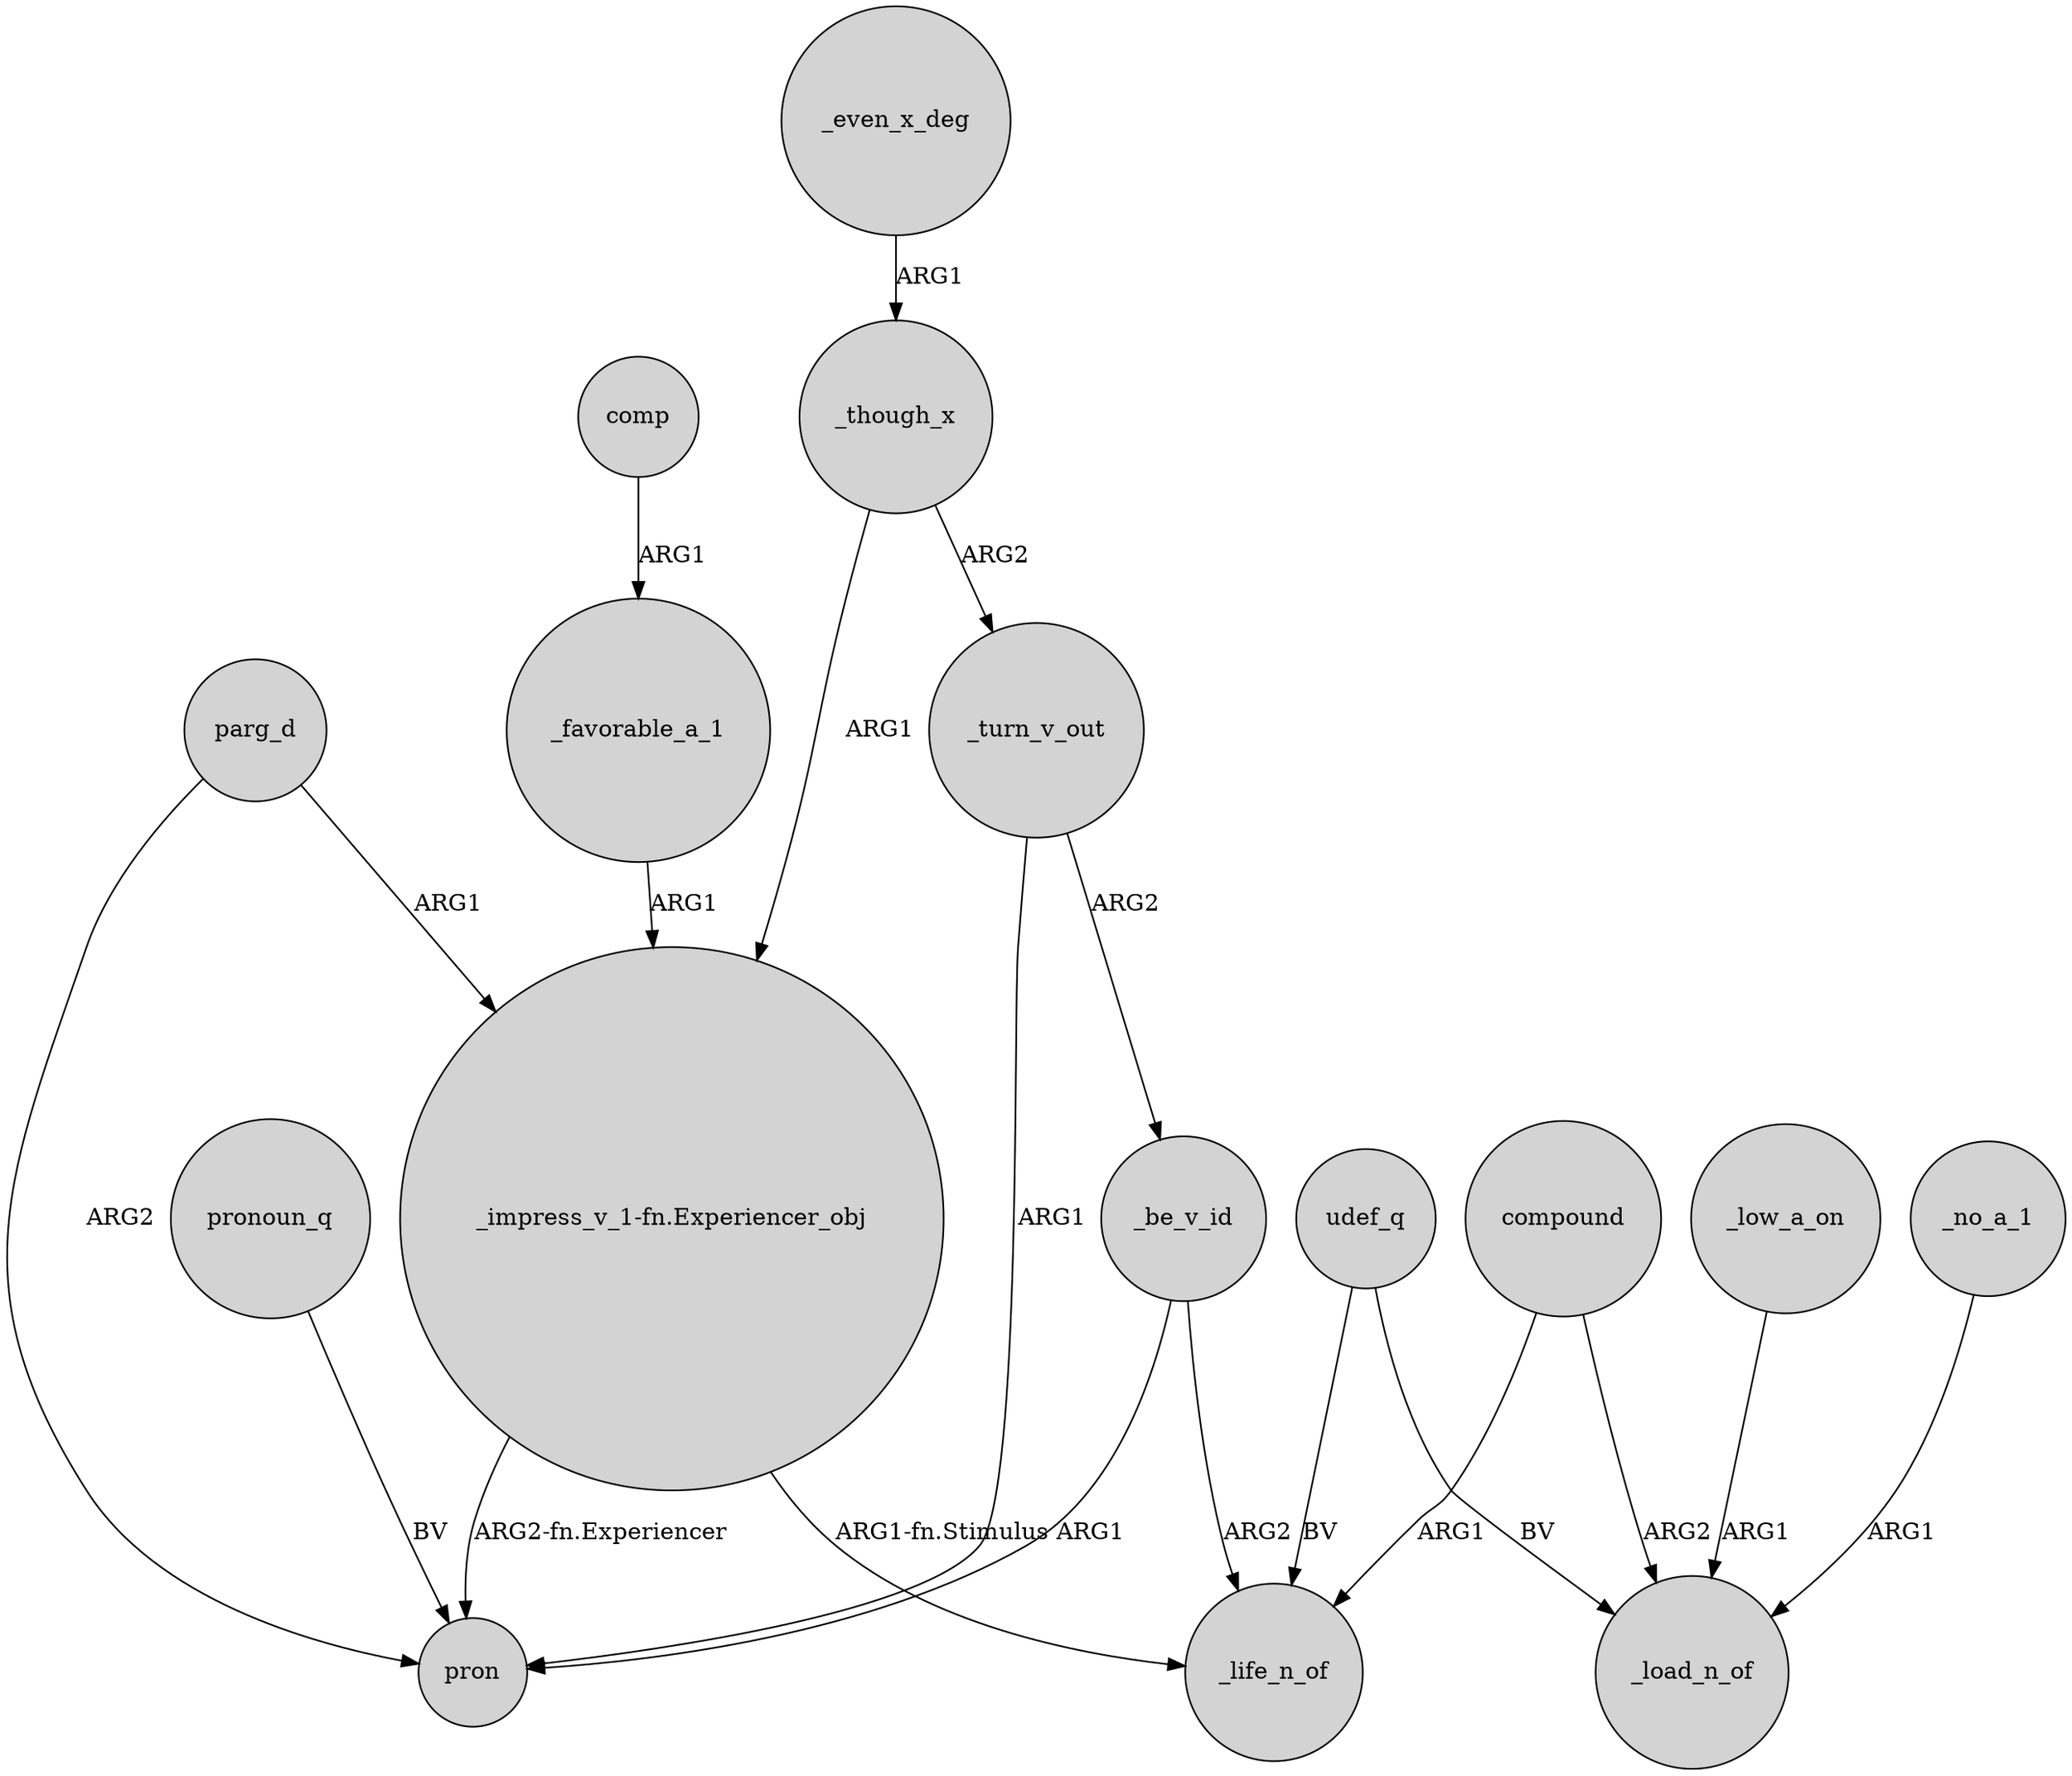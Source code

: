 digraph {
	node [shape=circle style=filled]
	_though_x -> _turn_v_out [label=ARG2]
	compound -> _life_n_of [label=ARG1]
	_turn_v_out -> pron [label=ARG1]
	udef_q -> _life_n_of [label=BV]
	_even_x_deg -> _though_x [label=ARG1]
	_low_a_on -> _load_n_of [label=ARG1]
	"_impress_v_1-fn.Experiencer_obj" -> _life_n_of [label="ARG1-fn.Stimulus"]
	compound -> _load_n_of [label=ARG2]
	_be_v_id -> pron [label=ARG1]
	udef_q -> _load_n_of [label=BV]
	parg_d -> pron [label=ARG2]
	pronoun_q -> pron [label=BV]
	_be_v_id -> _life_n_of [label=ARG2]
	_no_a_1 -> _load_n_of [label=ARG1]
	"_impress_v_1-fn.Experiencer_obj" -> pron [label="ARG2-fn.Experiencer"]
	comp -> _favorable_a_1 [label=ARG1]
	_though_x -> "_impress_v_1-fn.Experiencer_obj" [label=ARG1]
	parg_d -> "_impress_v_1-fn.Experiencer_obj" [label=ARG1]
	_favorable_a_1 -> "_impress_v_1-fn.Experiencer_obj" [label=ARG1]
	_turn_v_out -> _be_v_id [label=ARG2]
}
